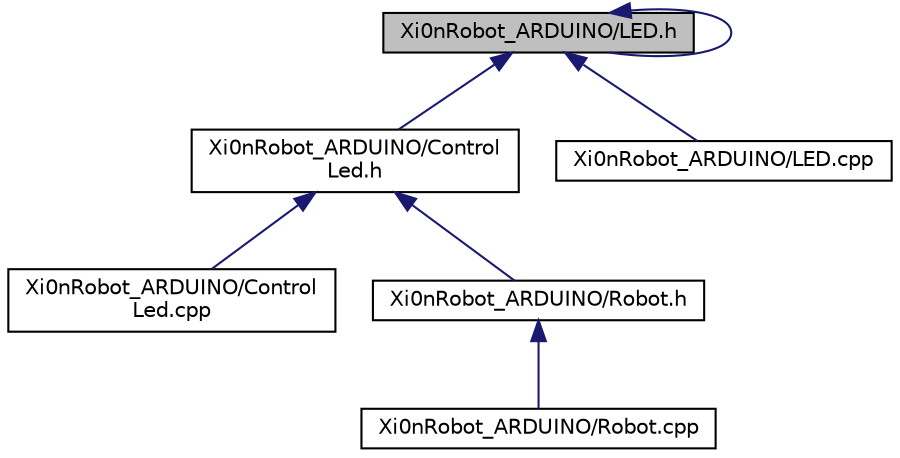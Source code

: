 digraph "Xi0nRobot_ARDUINO/LED.h"
{
  edge [fontname="Helvetica",fontsize="10",labelfontname="Helvetica",labelfontsize="10"];
  node [fontname="Helvetica",fontsize="10",shape=record];
  Node2 [label="Xi0nRobot_ARDUINO/LED.h",height=0.2,width=0.4,color="black", fillcolor="grey75", style="filled", fontcolor="black"];
  Node2 -> Node3 [dir="back",color="midnightblue",fontsize="10",style="solid"];
  Node3 [label="Xi0nRobot_ARDUINO/Control\lLed.h",height=0.2,width=0.4,color="black", fillcolor="white", style="filled",URL="$_control_led_8h.html",tooltip="ControlLed structure&#39;s. "];
  Node3 -> Node4 [dir="back",color="midnightblue",fontsize="10",style="solid"];
  Node4 [label="Xi0nRobot_ARDUINO/Control\lLed.cpp",height=0.2,width=0.4,color="black", fillcolor="white", style="filled",URL="$_control_led_8cpp.html"];
  Node3 -> Node5 [dir="back",color="midnightblue",fontsize="10",style="solid"];
  Node5 [label="Xi0nRobot_ARDUINO/Robot.h",height=0.2,width=0.4,color="black", fillcolor="white", style="filled",URL="$_robot_8h.html",tooltip="Robot structure&#39;s. "];
  Node5 -> Node6 [dir="back",color="midnightblue",fontsize="10",style="solid"];
  Node6 [label="Xi0nRobot_ARDUINO/Robot.cpp",height=0.2,width=0.4,color="black", fillcolor="white", style="filled",URL="$_robot_8cpp.html"];
  Node2 -> Node2 [dir="back",color="midnightblue",fontsize="10",style="solid"];
  Node2 -> Node7 [dir="back",color="midnightblue",fontsize="10",style="solid"];
  Node7 [label="Xi0nRobot_ARDUINO/LED.cpp",height=0.2,width=0.4,color="black", fillcolor="white", style="filled",URL="$_l_e_d_8cpp.html"];
}
